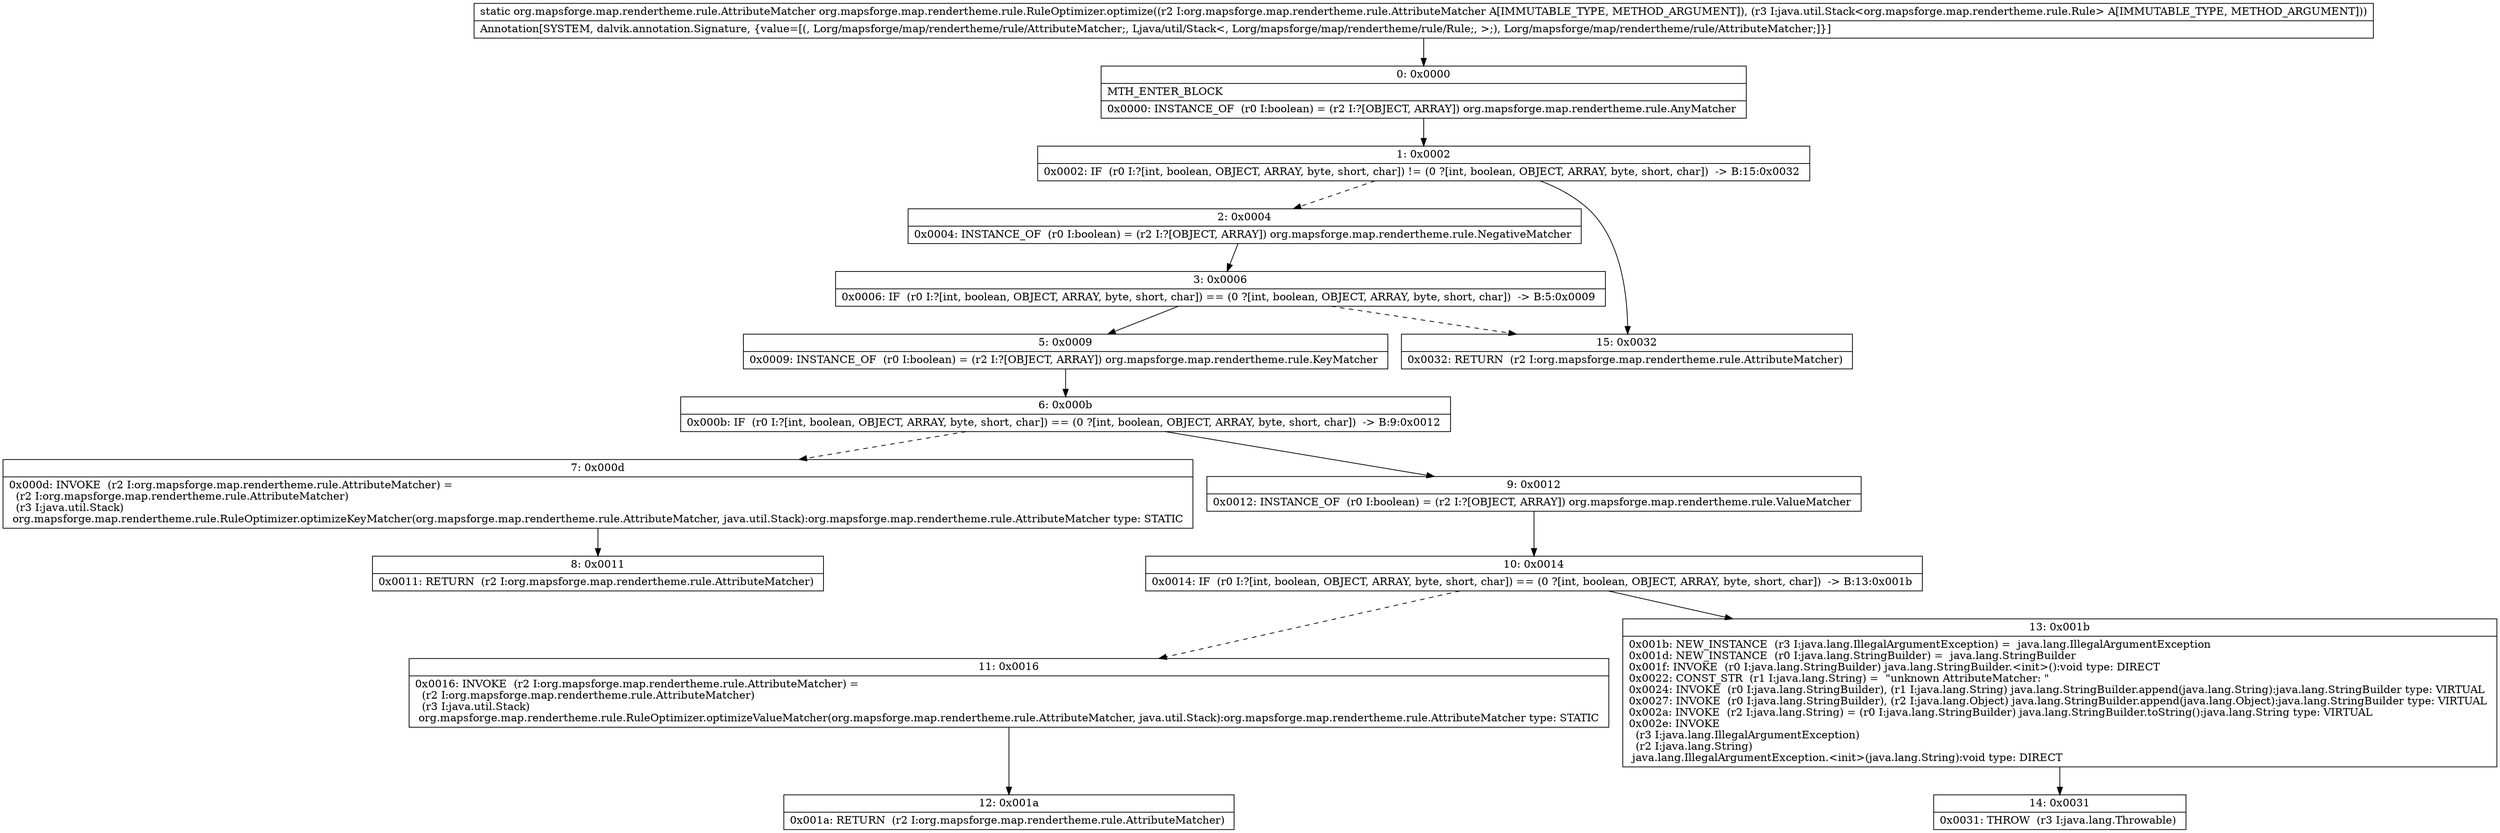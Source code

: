digraph "CFG fororg.mapsforge.map.rendertheme.rule.RuleOptimizer.optimize(Lorg\/mapsforge\/map\/rendertheme\/rule\/AttributeMatcher;Ljava\/util\/Stack;)Lorg\/mapsforge\/map\/rendertheme\/rule\/AttributeMatcher;" {
Node_0 [shape=record,label="{0\:\ 0x0000|MTH_ENTER_BLOCK\l|0x0000: INSTANCE_OF  (r0 I:boolean) = (r2 I:?[OBJECT, ARRAY]) org.mapsforge.map.rendertheme.rule.AnyMatcher \l}"];
Node_1 [shape=record,label="{1\:\ 0x0002|0x0002: IF  (r0 I:?[int, boolean, OBJECT, ARRAY, byte, short, char]) != (0 ?[int, boolean, OBJECT, ARRAY, byte, short, char])  \-\> B:15:0x0032 \l}"];
Node_2 [shape=record,label="{2\:\ 0x0004|0x0004: INSTANCE_OF  (r0 I:boolean) = (r2 I:?[OBJECT, ARRAY]) org.mapsforge.map.rendertheme.rule.NegativeMatcher \l}"];
Node_3 [shape=record,label="{3\:\ 0x0006|0x0006: IF  (r0 I:?[int, boolean, OBJECT, ARRAY, byte, short, char]) == (0 ?[int, boolean, OBJECT, ARRAY, byte, short, char])  \-\> B:5:0x0009 \l}"];
Node_5 [shape=record,label="{5\:\ 0x0009|0x0009: INSTANCE_OF  (r0 I:boolean) = (r2 I:?[OBJECT, ARRAY]) org.mapsforge.map.rendertheme.rule.KeyMatcher \l}"];
Node_6 [shape=record,label="{6\:\ 0x000b|0x000b: IF  (r0 I:?[int, boolean, OBJECT, ARRAY, byte, short, char]) == (0 ?[int, boolean, OBJECT, ARRAY, byte, short, char])  \-\> B:9:0x0012 \l}"];
Node_7 [shape=record,label="{7\:\ 0x000d|0x000d: INVOKE  (r2 I:org.mapsforge.map.rendertheme.rule.AttributeMatcher) = \l  (r2 I:org.mapsforge.map.rendertheme.rule.AttributeMatcher)\l  (r3 I:java.util.Stack)\l org.mapsforge.map.rendertheme.rule.RuleOptimizer.optimizeKeyMatcher(org.mapsforge.map.rendertheme.rule.AttributeMatcher, java.util.Stack):org.mapsforge.map.rendertheme.rule.AttributeMatcher type: STATIC \l}"];
Node_8 [shape=record,label="{8\:\ 0x0011|0x0011: RETURN  (r2 I:org.mapsforge.map.rendertheme.rule.AttributeMatcher) \l}"];
Node_9 [shape=record,label="{9\:\ 0x0012|0x0012: INSTANCE_OF  (r0 I:boolean) = (r2 I:?[OBJECT, ARRAY]) org.mapsforge.map.rendertheme.rule.ValueMatcher \l}"];
Node_10 [shape=record,label="{10\:\ 0x0014|0x0014: IF  (r0 I:?[int, boolean, OBJECT, ARRAY, byte, short, char]) == (0 ?[int, boolean, OBJECT, ARRAY, byte, short, char])  \-\> B:13:0x001b \l}"];
Node_11 [shape=record,label="{11\:\ 0x0016|0x0016: INVOKE  (r2 I:org.mapsforge.map.rendertheme.rule.AttributeMatcher) = \l  (r2 I:org.mapsforge.map.rendertheme.rule.AttributeMatcher)\l  (r3 I:java.util.Stack)\l org.mapsforge.map.rendertheme.rule.RuleOptimizer.optimizeValueMatcher(org.mapsforge.map.rendertheme.rule.AttributeMatcher, java.util.Stack):org.mapsforge.map.rendertheme.rule.AttributeMatcher type: STATIC \l}"];
Node_12 [shape=record,label="{12\:\ 0x001a|0x001a: RETURN  (r2 I:org.mapsforge.map.rendertheme.rule.AttributeMatcher) \l}"];
Node_13 [shape=record,label="{13\:\ 0x001b|0x001b: NEW_INSTANCE  (r3 I:java.lang.IllegalArgumentException) =  java.lang.IllegalArgumentException \l0x001d: NEW_INSTANCE  (r0 I:java.lang.StringBuilder) =  java.lang.StringBuilder \l0x001f: INVOKE  (r0 I:java.lang.StringBuilder) java.lang.StringBuilder.\<init\>():void type: DIRECT \l0x0022: CONST_STR  (r1 I:java.lang.String) =  \"unknown AttributeMatcher: \" \l0x0024: INVOKE  (r0 I:java.lang.StringBuilder), (r1 I:java.lang.String) java.lang.StringBuilder.append(java.lang.String):java.lang.StringBuilder type: VIRTUAL \l0x0027: INVOKE  (r0 I:java.lang.StringBuilder), (r2 I:java.lang.Object) java.lang.StringBuilder.append(java.lang.Object):java.lang.StringBuilder type: VIRTUAL \l0x002a: INVOKE  (r2 I:java.lang.String) = (r0 I:java.lang.StringBuilder) java.lang.StringBuilder.toString():java.lang.String type: VIRTUAL \l0x002e: INVOKE  \l  (r3 I:java.lang.IllegalArgumentException)\l  (r2 I:java.lang.String)\l java.lang.IllegalArgumentException.\<init\>(java.lang.String):void type: DIRECT \l}"];
Node_14 [shape=record,label="{14\:\ 0x0031|0x0031: THROW  (r3 I:java.lang.Throwable) \l}"];
Node_15 [shape=record,label="{15\:\ 0x0032|0x0032: RETURN  (r2 I:org.mapsforge.map.rendertheme.rule.AttributeMatcher) \l}"];
MethodNode[shape=record,label="{static org.mapsforge.map.rendertheme.rule.AttributeMatcher org.mapsforge.map.rendertheme.rule.RuleOptimizer.optimize((r2 I:org.mapsforge.map.rendertheme.rule.AttributeMatcher A[IMMUTABLE_TYPE, METHOD_ARGUMENT]), (r3 I:java.util.Stack\<org.mapsforge.map.rendertheme.rule.Rule\> A[IMMUTABLE_TYPE, METHOD_ARGUMENT]))  | Annotation[SYSTEM, dalvik.annotation.Signature, \{value=[(, Lorg\/mapsforge\/map\/rendertheme\/rule\/AttributeMatcher;, Ljava\/util\/Stack\<, Lorg\/mapsforge\/map\/rendertheme\/rule\/Rule;, \>;), Lorg\/mapsforge\/map\/rendertheme\/rule\/AttributeMatcher;]\}]\l}"];
MethodNode -> Node_0;
Node_0 -> Node_1;
Node_1 -> Node_2[style=dashed];
Node_1 -> Node_15;
Node_2 -> Node_3;
Node_3 -> Node_5;
Node_3 -> Node_15[style=dashed];
Node_5 -> Node_6;
Node_6 -> Node_7[style=dashed];
Node_6 -> Node_9;
Node_7 -> Node_8;
Node_9 -> Node_10;
Node_10 -> Node_11[style=dashed];
Node_10 -> Node_13;
Node_11 -> Node_12;
Node_13 -> Node_14;
}

